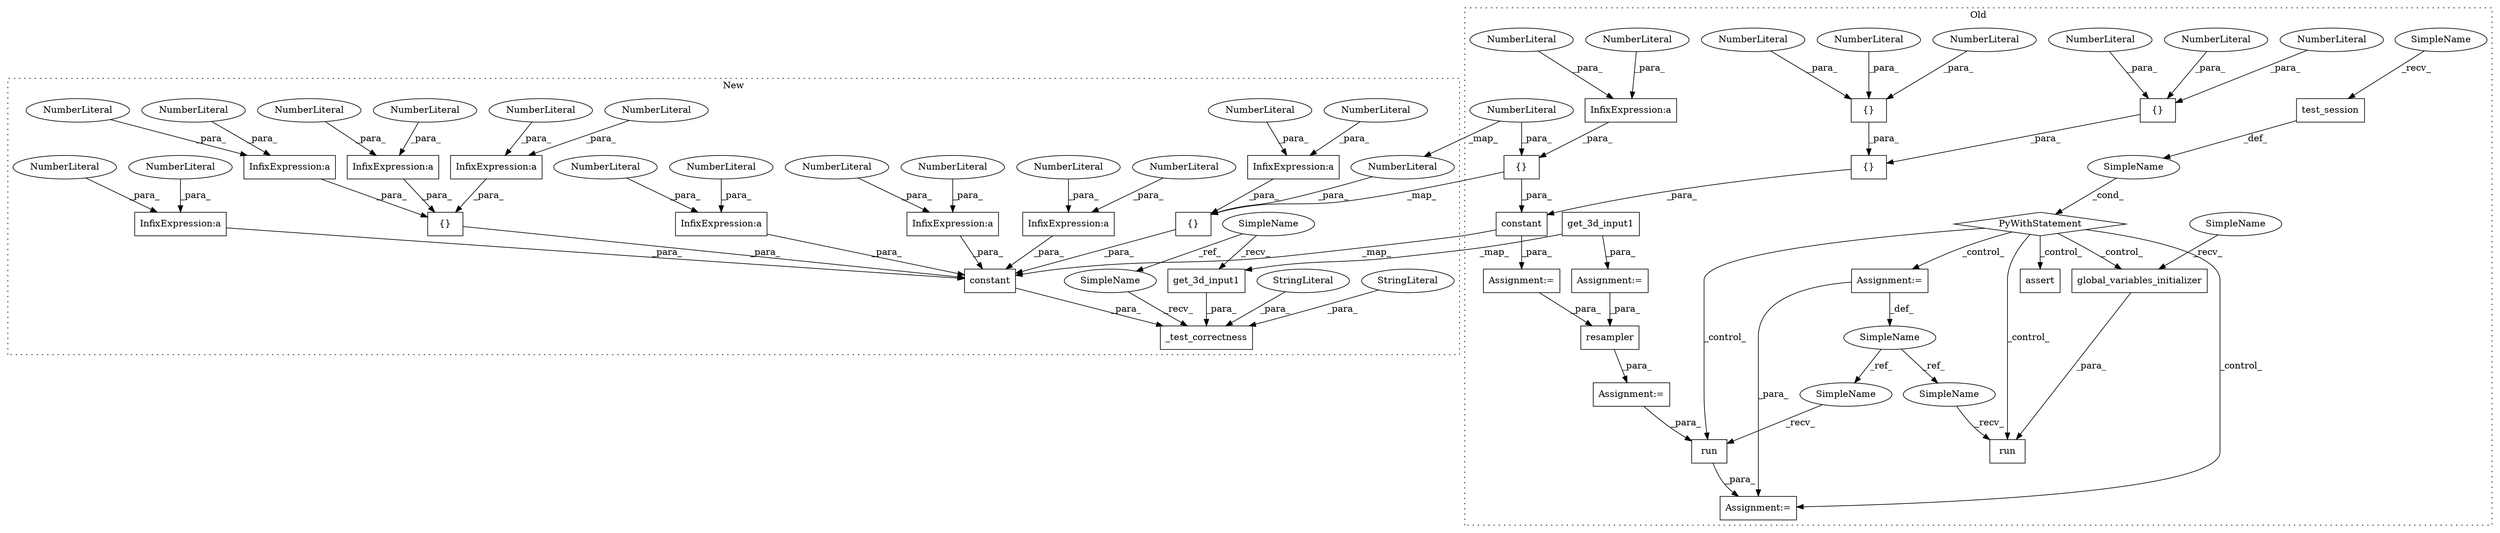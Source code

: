 digraph G {
subgraph cluster0 {
1 [label="run" a="32" s="3636,3643" l="4,1" shape="box"];
22 [label="SimpleName" a="42" s="" l="" shape="ellipse"];
23 [label="PyWithStatement" a="104" s="3507,3536" l="10,2" shape="diamond"];
24 [label="run" a="32" s="3567,3612" l="4,1" shape="box"];
25 [label="InfixExpression:a" a="27" s="3349" l="3" shape="box"];
26 [label="{}" a="4" s="3380,3395" l="1,1" shape="box"];
27 [label="NumberLiteral" a="34" s="3345" l="4" shape="ellipse"];
28 [label="NumberLiteral" a="34" s="3352" l="1" shape="ellipse"];
29 [label="NumberLiteral" a="34" s="3381" l="4" shape="ellipse"];
30 [label="{}" a="4" s="3362,3396" l="1,1" shape="box"];
31 [label="NumberLiteral" a="34" s="3386" l="4" shape="ellipse"];
32 [label="{}" a="4" s="3363,3378" l="1,1" shape="box"];
33 [label="NumberLiteral" a="34" s="3364" l="4" shape="ellipse"];
34 [label="NumberLiteral" a="34" s="3374" l="4" shape="ellipse"];
35 [label="NumberLiteral" a="34" s="3369" l="4" shape="ellipse"];
36 [label="NumberLiteral" a="34" s="3391" l="4" shape="ellipse"];
37 [label="resampler" a="32" s="3480,3500" l="10,1" shape="box"];
39 [label="get_3d_input1" a="32" s="3240" l="15" shape="box"];
40 [label="test_session" a="32" s="3522" l="14" shape="box"];
41 [label="global_variables_initializer" a="32" s="3582" l="30" shape="box"];
42 [label="assert" a="32" s="3657,3718" l="15,1" shape="box"];
43 [label="constant" a="32" s="3277,3417" l="9,1" shape="box"];
46 [label="SimpleName" a="42" s="3550" l="4" shape="ellipse"];
48 [label="Assignment:=" a="7" s="3479" l="1" shape="box"];
49 [label="Assignment:=" a="7" s="3234" l="1" shape="box"];
50 [label="Assignment:=" a="7" s="3550" l="4" shape="box"];
51 [label="Assignment:=" a="7" s="3265" l="1" shape="box"];
53 [label="Assignment:=" a="7" s="3630" l="1" shape="box"];
61 [label="{}" a="4" s="3332,3359" l="1,1" shape="box"];
62 [label="NumberLiteral" a="34" s="3355" l="4" shape="ellipse"];
65 [label="SimpleName" a="42" s="3517" l="4" shape="ellipse"];
66 [label="SimpleName" a="42" s="3631" l="4" shape="ellipse"];
67 [label="SimpleName" a="42" s="3562" l="4" shape="ellipse"];
68 [label="SimpleName" a="42" s="3571" l="10" shape="ellipse"];
label = "Old";
style="dotted";
}
subgraph cluster1 {
2 [label="_test_correctness" a="32" s="3465,3756" l="18,1" shape="box"];
3 [label="{}" a="4" s="3607,3640" l="1,1" shape="box"];
4 [label="InfixExpression:a" a="27" s="3587" l="3" shape="box"];
5 [label="InfixExpression:a" a="27" s="3613" l="3" shape="box"];
6 [label="InfixExpression:a" a="27" s="3624" l="3" shape="box"];
7 [label="InfixExpression:a" a="27" s="3635" l="3" shape="box"];
8 [label="InfixExpression:a" a="27" s="3598" l="3" shape="box"];
9 [label="InfixExpression:a" a="27" s="3563" l="3" shape="box"];
10 [label="NumberLiteral" a="34" s="3583" l="4" shape="ellipse"];
11 [label="NumberLiteral" a="34" s="3609" l="4" shape="ellipse"];
12 [label="NumberLiteral" a="34" s="3616" l="1" shape="ellipse"];
13 [label="NumberLiteral" a="34" s="3594" l="4" shape="ellipse"];
14 [label="NumberLiteral" a="34" s="3627" l="1" shape="ellipse"];
15 [label="NumberLiteral" a="34" s="3566" l="1" shape="ellipse"];
16 [label="NumberLiteral" a="34" s="3601" l="1" shape="ellipse"];
17 [label="NumberLiteral" a="34" s="3631" l="4" shape="ellipse"];
18 [label="NumberLiteral" a="34" s="3638" l="1" shape="ellipse"];
19 [label="NumberLiteral" a="34" s="3620" l="4" shape="ellipse"];
20 [label="NumberLiteral" a="34" s="3559" l="4" shape="ellipse"];
21 [label="NumberLiteral" a="34" s="3590" l="1" shape="ellipse"];
38 [label="get_3d_input1" a="32" s="3488" l="15" shape="box"];
44 [label="constant" a="32" s="3515,3697" l="9,1" shape="box"];
45 [label="SimpleName" a="42" s="3449" l="4" shape="ellipse"];
47 [label="StringLiteral" a="45" s="3709" l="10" shape="ellipse"];
52 [label="StringLiteral" a="45" s="3699" l="9" shape="ellipse"];
54 [label="InfixExpression:a" a="27" s="3648" l="3" shape="box"];
55 [label="InfixExpression:a" a="27" s="3670" l="3" shape="box"];
56 [label="NumberLiteral" a="34" s="3644" l="4" shape="ellipse"];
57 [label="NumberLiteral" a="34" s="3673" l="1" shape="ellipse"];
58 [label="NumberLiteral" a="34" s="3651" l="1" shape="ellipse"];
59 [label="NumberLiteral" a="34" s="3666" l="4" shape="ellipse"];
60 [label="{}" a="4" s="3541,3568" l="1,1" shape="box"];
63 [label="NumberLiteral" a="34" s="3542" l="4" shape="ellipse"];
64 [label="SimpleName" a="42" s="3460" l="4" shape="ellipse"];
label = "New";
style="dotted";
}
1 -> 53 [label="_para_"];
3 -> 44 [label="_para_"];
4 -> 44 [label="_para_"];
5 -> 3 [label="_para_"];
6 -> 3 [label="_para_"];
7 -> 3 [label="_para_"];
8 -> 44 [label="_para_"];
9 -> 60 [label="_para_"];
10 -> 4 [label="_para_"];
11 -> 5 [label="_para_"];
12 -> 5 [label="_para_"];
13 -> 8 [label="_para_"];
14 -> 6 [label="_para_"];
15 -> 9 [label="_para_"];
16 -> 8 [label="_para_"];
17 -> 7 [label="_para_"];
18 -> 7 [label="_para_"];
19 -> 6 [label="_para_"];
20 -> 9 [label="_para_"];
21 -> 4 [label="_para_"];
22 -> 23 [label="_cond_"];
23 -> 41 [label="_control_"];
23 -> 24 [label="_control_"];
23 -> 42 [label="_control_"];
23 -> 1 [label="_control_"];
23 -> 53 [label="_control_"];
23 -> 50 [label="_control_"];
25 -> 61 [label="_para_"];
26 -> 30 [label="_para_"];
27 -> 25 [label="_para_"];
28 -> 25 [label="_para_"];
29 -> 26 [label="_para_"];
30 -> 43 [label="_para_"];
31 -> 26 [label="_para_"];
32 -> 30 [label="_para_"];
33 -> 32 [label="_para_"];
34 -> 32 [label="_para_"];
35 -> 32 [label="_para_"];
36 -> 26 [label="_para_"];
37 -> 48 [label="_para_"];
38 -> 2 [label="_para_"];
39 -> 38 [label="_map_"];
39 -> 49 [label="_para_"];
40 -> 22 [label="_def_"];
41 -> 24 [label="_para_"];
43 -> 44 [label="_map_"];
43 -> 51 [label="_para_"];
44 -> 2 [label="_para_"];
45 -> 38 [label="_recv_"];
45 -> 64 [label="_ref_"];
46 -> 66 [label="_ref_"];
46 -> 67 [label="_ref_"];
47 -> 2 [label="_para_"];
48 -> 1 [label="_para_"];
49 -> 37 [label="_para_"];
50 -> 46 [label="_def_"];
50 -> 53 [label="_para_"];
51 -> 37 [label="_para_"];
52 -> 2 [label="_para_"];
54 -> 44 [label="_para_"];
55 -> 44 [label="_para_"];
56 -> 54 [label="_para_"];
57 -> 55 [label="_para_"];
58 -> 54 [label="_para_"];
59 -> 55 [label="_para_"];
60 -> 44 [label="_para_"];
61 -> 43 [label="_para_"];
61 -> 60 [label="_map_"];
62 -> 63 [label="_map_"];
62 -> 61 [label="_para_"];
63 -> 60 [label="_para_"];
64 -> 2 [label="_recv_"];
65 -> 40 [label="_recv_"];
66 -> 1 [label="_recv_"];
67 -> 24 [label="_recv_"];
68 -> 41 [label="_recv_"];
}